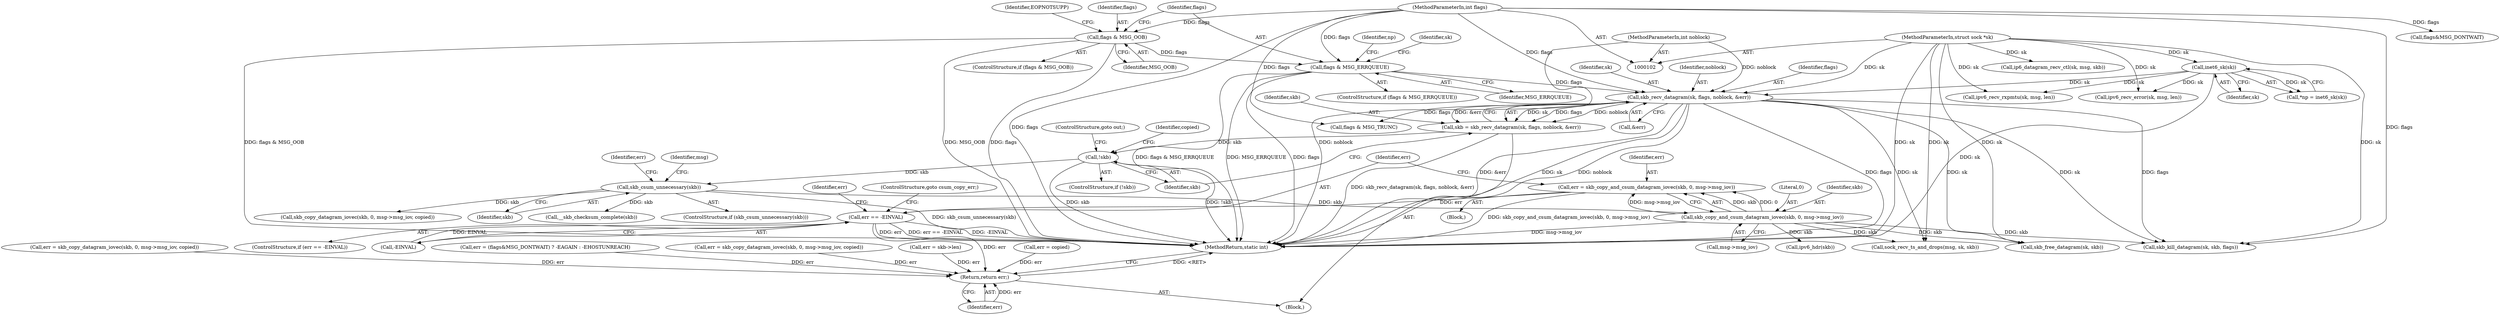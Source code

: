digraph "0_linux_bceaa90240b6019ed73b49965eac7d167610be69_3@API" {
"1000226" [label="(Call,err = skb_copy_and_csum_datagram_iovec(skb, 0, msg->msg_iov))"];
"1000228" [label="(Call,skb_copy_and_csum_datagram_iovec(skb, 0, msg->msg_iov))"];
"1000191" [label="(Call,skb_csum_unnecessary(skb))"];
"1000169" [label="(Call,!skb)"];
"1000160" [label="(Call,skb = skb_recv_datagram(sk, flags, noblock, &err))"];
"1000162" [label="(Call,skb_recv_datagram(sk, flags, noblock, &err))"];
"1000114" [label="(Call,inet6_sk(sk))"];
"1000104" [label="(MethodParameterIn,struct sock *sk)"];
"1000135" [label="(Call,flags & MSG_ERRQUEUE)"];
"1000128" [label="(Call,flags & MSG_OOB)"];
"1000108" [label="(MethodParameterIn,int flags)"];
"1000107" [label="(MethodParameterIn,int noblock)"];
"1000235" [label="(Call,err == -EINVAL)"];
"1000319" [label="(Return,return err;)"];
"1000137" [label="(Identifier,MSG_ERRQUEUE)"];
"1000234" [label="(ControlStructure,if (err == -EINVAL))"];
"1000288" [label="(Call,sock_recv_ts_and_drops(msg, sk, skb))"];
"1000227" [label="(Identifier,err)"];
"1000261" [label="(Call,ipv6_hdr(skb))"];
"1000171" [label="(ControlStructure,goto out;)"];
"1000160" [label="(Call,skb = skb_recv_datagram(sk, flags, noblock, &err))"];
"1000162" [label="(Call,skb_recv_datagram(sk, flags, noblock, &err))"];
"1000146" [label="(Identifier,np)"];
"1000156" [label="(Call,ipv6_recv_rxpmtu(sk, msg, len))"];
"1000129" [label="(Identifier,flags)"];
"1000306" [label="(Call,flags & MSG_TRUNC)"];
"1000165" [label="(Identifier,noblock)"];
"1000164" [label="(Identifier,flags)"];
"1000329" [label="(Call,flags&MSG_DONTWAIT)"];
"1000229" [label="(Identifier,skb)"];
"1000127" [label="(ControlStructure,if (flags & MSG_OOB))"];
"1000241" [label="(Identifier,err)"];
"1000302" [label="(Call,err = copied)"];
"1000192" [label="(Identifier,skb)"];
"1000195" [label="(Identifier,err)"];
"1000231" [label="(Call,msg->msg_iov)"];
"1000212" [label="(Call,__skb_checksum_complete(skb))"];
"1000112" [label="(Call,*np = inet6_sk(sk))"];
"1000194" [label="(Call,err = skb_copy_datagram_iovec(skb, 0, msg->msg_iov, copied))"];
"1000139" [label="(Call,ipv6_recv_error(sk, msg, len))"];
"1000228" [label="(Call,skb_copy_and_csum_datagram_iovec(skb, 0, msg->msg_iov))"];
"1000114" [label="(Call,inet6_sk(sk))"];
"1000170" [label="(Identifier,skb)"];
"1000161" [label="(Identifier,skb)"];
"1000163" [label="(Identifier,sk)"];
"1000190" [label="(ControlStructure,if (skb_csum_unnecessary(skb)))"];
"1000107" [label="(MethodParameterIn,int noblock)"];
"1000115" [label="(Identifier,sk)"];
"1000136" [label="(Identifier,flags)"];
"1000191" [label="(Call,skb_csum_unnecessary(skb))"];
"1000166" [label="(Call,&err)"];
"1000337" [label="(MethodReturn,static int)"];
"1000104" [label="(MethodParameterIn,struct sock *sk)"];
"1000173" [label="(Identifier,copied)"];
"1000128" [label="(Call,flags & MSG_OOB)"];
"1000133" [label="(Identifier,EOPNOTSUPP)"];
"1000319" [label="(Return,return err;)"];
"1000298" [label="(Call,ip6_datagram_recv_ctl(sk, msg, skb))"];
"1000326" [label="(Call,err = (flags&MSG_DONTWAIT) ? -EAGAIN : -EHOSTUNREACH)"];
"1000226" [label="(Call,err = skb_copy_and_csum_datagram_iovec(skb, 0, msg->msg_iov))"];
"1000134" [label="(ControlStructure,if (flags & MSG_ERRQUEUE))"];
"1000225" [label="(Block,)"];
"1000322" [label="(Call,skb_kill_datagram(sk, skb, flags))"];
"1000315" [label="(Call,skb_free_datagram(sk, skb))"];
"1000237" [label="(Call,-EINVAL)"];
"1000230" [label="(Literal,0)"];
"1000169" [label="(Call,!skb)"];
"1000108" [label="(MethodParameterIn,int flags)"];
"1000140" [label="(Identifier,sk)"];
"1000236" [label="(Identifier,err)"];
"1000215" [label="(Call,err = skb_copy_datagram_iovec(skb, 0, msg->msg_iov, copied))"];
"1000135" [label="(Call,flags & MSG_ERRQUEUE)"];
"1000239" [label="(ControlStructure,goto csum_copy_err;)"];
"1000235" [label="(Call,err == -EINVAL)"];
"1000196" [label="(Call,skb_copy_datagram_iovec(skb, 0, msg->msg_iov, copied))"];
"1000130" [label="(Identifier,MSG_OOB)"];
"1000168" [label="(ControlStructure,if (!skb))"];
"1000207" [label="(Identifier,msg)"];
"1000320" [label="(Identifier,err)"];
"1000309" [label="(Call,err = skb->len)"];
"1000110" [label="(Block,)"];
"1000226" -> "1000225"  [label="AST: "];
"1000226" -> "1000228"  [label="CFG: "];
"1000227" -> "1000226"  [label="AST: "];
"1000228" -> "1000226"  [label="AST: "];
"1000236" -> "1000226"  [label="CFG: "];
"1000226" -> "1000337"  [label="DDG: skb_copy_and_csum_datagram_iovec(skb, 0, msg->msg_iov)"];
"1000228" -> "1000226"  [label="DDG: skb"];
"1000228" -> "1000226"  [label="DDG: 0"];
"1000228" -> "1000226"  [label="DDG: msg->msg_iov"];
"1000226" -> "1000235"  [label="DDG: err"];
"1000228" -> "1000231"  [label="CFG: "];
"1000229" -> "1000228"  [label="AST: "];
"1000230" -> "1000228"  [label="AST: "];
"1000231" -> "1000228"  [label="AST: "];
"1000228" -> "1000337"  [label="DDG: msg->msg_iov"];
"1000191" -> "1000228"  [label="DDG: skb"];
"1000228" -> "1000261"  [label="DDG: skb"];
"1000228" -> "1000288"  [label="DDG: skb"];
"1000228" -> "1000315"  [label="DDG: skb"];
"1000228" -> "1000322"  [label="DDG: skb"];
"1000191" -> "1000190"  [label="AST: "];
"1000191" -> "1000192"  [label="CFG: "];
"1000192" -> "1000191"  [label="AST: "];
"1000195" -> "1000191"  [label="CFG: "];
"1000207" -> "1000191"  [label="CFG: "];
"1000191" -> "1000337"  [label="DDG: skb_csum_unnecessary(skb)"];
"1000169" -> "1000191"  [label="DDG: skb"];
"1000191" -> "1000196"  [label="DDG: skb"];
"1000191" -> "1000212"  [label="DDG: skb"];
"1000169" -> "1000168"  [label="AST: "];
"1000169" -> "1000170"  [label="CFG: "];
"1000170" -> "1000169"  [label="AST: "];
"1000171" -> "1000169"  [label="CFG: "];
"1000173" -> "1000169"  [label="CFG: "];
"1000169" -> "1000337"  [label="DDG: !skb"];
"1000169" -> "1000337"  [label="DDG: skb"];
"1000160" -> "1000169"  [label="DDG: skb"];
"1000160" -> "1000110"  [label="AST: "];
"1000160" -> "1000162"  [label="CFG: "];
"1000161" -> "1000160"  [label="AST: "];
"1000162" -> "1000160"  [label="AST: "];
"1000170" -> "1000160"  [label="CFG: "];
"1000160" -> "1000337"  [label="DDG: skb_recv_datagram(sk, flags, noblock, &err)"];
"1000162" -> "1000160"  [label="DDG: sk"];
"1000162" -> "1000160"  [label="DDG: flags"];
"1000162" -> "1000160"  [label="DDG: noblock"];
"1000162" -> "1000160"  [label="DDG: &err"];
"1000162" -> "1000166"  [label="CFG: "];
"1000163" -> "1000162"  [label="AST: "];
"1000164" -> "1000162"  [label="AST: "];
"1000165" -> "1000162"  [label="AST: "];
"1000166" -> "1000162"  [label="AST: "];
"1000162" -> "1000337"  [label="DDG: flags"];
"1000162" -> "1000337"  [label="DDG: &err"];
"1000162" -> "1000337"  [label="DDG: sk"];
"1000162" -> "1000337"  [label="DDG: noblock"];
"1000114" -> "1000162"  [label="DDG: sk"];
"1000104" -> "1000162"  [label="DDG: sk"];
"1000135" -> "1000162"  [label="DDG: flags"];
"1000108" -> "1000162"  [label="DDG: flags"];
"1000107" -> "1000162"  [label="DDG: noblock"];
"1000162" -> "1000288"  [label="DDG: sk"];
"1000162" -> "1000306"  [label="DDG: flags"];
"1000162" -> "1000315"  [label="DDG: sk"];
"1000162" -> "1000322"  [label="DDG: sk"];
"1000162" -> "1000322"  [label="DDG: flags"];
"1000114" -> "1000112"  [label="AST: "];
"1000114" -> "1000115"  [label="CFG: "];
"1000115" -> "1000114"  [label="AST: "];
"1000112" -> "1000114"  [label="CFG: "];
"1000114" -> "1000337"  [label="DDG: sk"];
"1000114" -> "1000112"  [label="DDG: sk"];
"1000104" -> "1000114"  [label="DDG: sk"];
"1000114" -> "1000139"  [label="DDG: sk"];
"1000114" -> "1000156"  [label="DDG: sk"];
"1000104" -> "1000102"  [label="AST: "];
"1000104" -> "1000337"  [label="DDG: sk"];
"1000104" -> "1000139"  [label="DDG: sk"];
"1000104" -> "1000156"  [label="DDG: sk"];
"1000104" -> "1000288"  [label="DDG: sk"];
"1000104" -> "1000298"  [label="DDG: sk"];
"1000104" -> "1000315"  [label="DDG: sk"];
"1000104" -> "1000322"  [label="DDG: sk"];
"1000135" -> "1000134"  [label="AST: "];
"1000135" -> "1000137"  [label="CFG: "];
"1000136" -> "1000135"  [label="AST: "];
"1000137" -> "1000135"  [label="AST: "];
"1000140" -> "1000135"  [label="CFG: "];
"1000146" -> "1000135"  [label="CFG: "];
"1000135" -> "1000337"  [label="DDG: flags & MSG_ERRQUEUE"];
"1000135" -> "1000337"  [label="DDG: flags"];
"1000135" -> "1000337"  [label="DDG: MSG_ERRQUEUE"];
"1000128" -> "1000135"  [label="DDG: flags"];
"1000108" -> "1000135"  [label="DDG: flags"];
"1000128" -> "1000127"  [label="AST: "];
"1000128" -> "1000130"  [label="CFG: "];
"1000129" -> "1000128"  [label="AST: "];
"1000130" -> "1000128"  [label="AST: "];
"1000133" -> "1000128"  [label="CFG: "];
"1000136" -> "1000128"  [label="CFG: "];
"1000128" -> "1000337"  [label="DDG: MSG_OOB"];
"1000128" -> "1000337"  [label="DDG: flags"];
"1000128" -> "1000337"  [label="DDG: flags & MSG_OOB"];
"1000108" -> "1000128"  [label="DDG: flags"];
"1000108" -> "1000102"  [label="AST: "];
"1000108" -> "1000337"  [label="DDG: flags"];
"1000108" -> "1000306"  [label="DDG: flags"];
"1000108" -> "1000322"  [label="DDG: flags"];
"1000108" -> "1000329"  [label="DDG: flags"];
"1000107" -> "1000102"  [label="AST: "];
"1000107" -> "1000337"  [label="DDG: noblock"];
"1000235" -> "1000234"  [label="AST: "];
"1000235" -> "1000237"  [label="CFG: "];
"1000236" -> "1000235"  [label="AST: "];
"1000237" -> "1000235"  [label="AST: "];
"1000239" -> "1000235"  [label="CFG: "];
"1000241" -> "1000235"  [label="CFG: "];
"1000235" -> "1000337"  [label="DDG: -EINVAL"];
"1000235" -> "1000337"  [label="DDG: err"];
"1000235" -> "1000337"  [label="DDG: err == -EINVAL"];
"1000237" -> "1000235"  [label="DDG: EINVAL"];
"1000235" -> "1000319"  [label="DDG: err"];
"1000319" -> "1000110"  [label="AST: "];
"1000319" -> "1000320"  [label="CFG: "];
"1000320" -> "1000319"  [label="AST: "];
"1000337" -> "1000319"  [label="CFG: "];
"1000319" -> "1000337"  [label="DDG: <RET>"];
"1000320" -> "1000319"  [label="DDG: err"];
"1000309" -> "1000319"  [label="DDG: err"];
"1000215" -> "1000319"  [label="DDG: err"];
"1000302" -> "1000319"  [label="DDG: err"];
"1000194" -> "1000319"  [label="DDG: err"];
"1000326" -> "1000319"  [label="DDG: err"];
}
